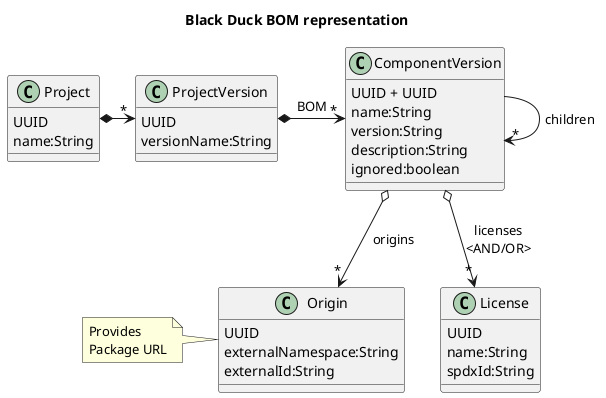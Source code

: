@startuml

title Black Duck BOM representation

class License {
    UUID
    name:String
    spdxId:String
}

class Origin {
    UUID
    externalNamespace:String
    externalId:String
}
note left of Origin: Provides\nPackage URL

class ComponentVersion {
    UUID + UUID
    name:String
    version:String
    description:String
    ignored:boolean
}
ComponentVersion o--> "*" License: licenses\n<AND/OR>
ComponentVersion o-d-> "*" Origin: origins
ComponentVersion --> "*" ComponentVersion: children

class ProjectVersion{
    UUID
    versionName:String
}
ProjectVersion *-> "*" ComponentVersion: BOM

class Project {
    UUID
    name:String
}
Project *-> "*" ProjectVersion

@enduml
